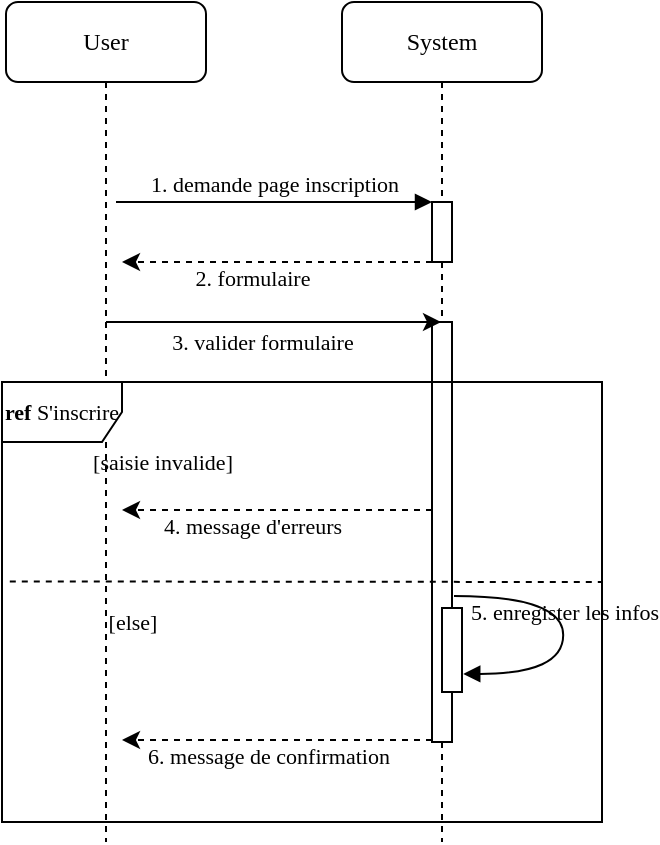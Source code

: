 <mxfile version="19.0.3" type="github">
  <diagram name="Page-1" id="13e1069c-82ec-6db2-03f1-153e76fe0fe0">
    <mxGraphModel dx="782" dy="528" grid="1" gridSize="10" guides="1" tooltips="1" connect="1" arrows="1" fold="1" page="1" pageScale="1" pageWidth="1100" pageHeight="850" background="none" math="0" shadow="0">
      <root>
        <mxCell id="0" />
        <mxCell id="1" parent="0" />
        <mxCell id="7baba1c4bc27f4b0-2" value="System" style="shape=umlLifeline;perimeter=lifelinePerimeter;whiteSpace=wrap;html=1;container=1;collapsible=0;recursiveResize=0;outlineConnect=0;rounded=1;shadow=0;comic=0;labelBackgroundColor=none;strokeWidth=1;fontFamily=Verdana;fontSize=12;align=center;" parent="1" vertex="1">
          <mxGeometry x="240" y="80" width="100" height="420" as="geometry" />
        </mxCell>
        <mxCell id="7baba1c4bc27f4b0-10" value="" style="html=1;points=[];perimeter=orthogonalPerimeter;rounded=0;shadow=0;comic=0;labelBackgroundColor=none;strokeWidth=1;fontFamily=Verdana;fontSize=12;align=center;" parent="7baba1c4bc27f4b0-2" vertex="1">
          <mxGeometry x="45" y="100" width="10" height="30" as="geometry" />
        </mxCell>
        <mxCell id="E-PpELVEflnv67zB8whN-8" value="" style="html=1;points=[];perimeter=orthogonalPerimeter;rounded=0;shadow=0;comic=0;labelBackgroundColor=none;strokeWidth=1;fontFamily=Verdana;fontSize=12;align=center;" vertex="1" parent="7baba1c4bc27f4b0-2">
          <mxGeometry x="45" y="160" width="10" height="210" as="geometry" />
        </mxCell>
        <mxCell id="E-PpELVEflnv67zB8whN-6" style="edgeStyle=orthogonalEdgeStyle;rounded=0;orthogonalLoop=1;jettySize=auto;html=1;fontFamily=Verdana;fontSize=11;" edge="1" parent="1" source="7baba1c4bc27f4b0-8" target="7baba1c4bc27f4b0-2">
          <mxGeometry relative="1" as="geometry">
            <Array as="points">
              <mxPoint x="220" y="240" />
              <mxPoint x="220" y="240" />
            </Array>
          </mxGeometry>
        </mxCell>
        <mxCell id="7baba1c4bc27f4b0-8" value="User" style="shape=umlLifeline;perimeter=lifelinePerimeter;whiteSpace=wrap;html=1;container=1;collapsible=0;recursiveResize=0;outlineConnect=0;rounded=1;shadow=0;comic=0;labelBackgroundColor=none;strokeWidth=1;fontFamily=Verdana;fontSize=12;align=center;" parent="1" vertex="1">
          <mxGeometry x="72" y="80" width="100" height="420" as="geometry" />
        </mxCell>
        <mxCell id="7baba1c4bc27f4b0-11" value="&lt;font style=&quot;font-size: 11px;&quot;&gt;1. demande page inscription&lt;/font&gt;" style="html=1;verticalAlign=bottom;endArrow=block;entryX=0;entryY=0;labelBackgroundColor=none;fontFamily=Verdana;fontSize=12;edgeStyle=elbowEdgeStyle;elbow=vertical;" parent="1" target="7baba1c4bc27f4b0-10" edge="1">
          <mxGeometry relative="1" as="geometry">
            <mxPoint x="127" y="180" as="sourcePoint" />
          </mxGeometry>
        </mxCell>
        <mxCell id="E-PpELVEflnv67zB8whN-3" style="edgeStyle=orthogonalEdgeStyle;rounded=0;orthogonalLoop=1;jettySize=auto;html=1;dashed=1;" edge="1" parent="1" source="7baba1c4bc27f4b0-10">
          <mxGeometry relative="1" as="geometry">
            <mxPoint x="130" y="210" as="targetPoint" />
            <Array as="points">
              <mxPoint x="260" y="210" />
              <mxPoint x="260" y="210" />
            </Array>
          </mxGeometry>
        </mxCell>
        <mxCell id="E-PpELVEflnv67zB8whN-4" value="&lt;font face=&quot;Verdana&quot; style=&quot;font-size: 11px;&quot;&gt;2. formulaire&lt;/font&gt;" style="edgeLabel;html=1;align=center;verticalAlign=middle;resizable=0;points=[];" vertex="1" connectable="0" parent="E-PpELVEflnv67zB8whN-3">
          <mxGeometry x="0.166" y="8" relative="1" as="geometry">
            <mxPoint as="offset" />
          </mxGeometry>
        </mxCell>
        <mxCell id="E-PpELVEflnv67zB8whN-7" value="3. valider formulaire" style="text;html=1;align=center;verticalAlign=middle;resizable=0;points=[];autosize=1;strokeColor=none;fillColor=none;fontSize=11;fontFamily=Verdana;" vertex="1" parent="1">
          <mxGeometry x="135" y="240" width="130" height="20" as="geometry" />
        </mxCell>
        <mxCell id="E-PpELVEflnv67zB8whN-10" value="&lt;b&gt;ref &lt;/b&gt;S&#39;inscrire" style="shape=umlFrame;whiteSpace=wrap;html=1;fontFamily=Verdana;fontSize=11;" vertex="1" parent="1">
          <mxGeometry x="70" y="270" width="300" height="220" as="geometry" />
        </mxCell>
        <mxCell id="E-PpELVEflnv67zB8whN-12" style="edgeStyle=orthogonalEdgeStyle;rounded=0;orthogonalLoop=1;jettySize=auto;html=1;dashed=1;" edge="1" parent="1">
          <mxGeometry relative="1" as="geometry">
            <mxPoint x="285" y="334" as="sourcePoint" />
            <mxPoint x="130" y="334" as="targetPoint" />
            <Array as="points">
              <mxPoint x="260" y="334" />
              <mxPoint x="260" y="334" />
            </Array>
          </mxGeometry>
        </mxCell>
        <mxCell id="E-PpELVEflnv67zB8whN-13" value="&lt;font face=&quot;Verdana&quot; style=&quot;font-size: 11px;&quot;&gt;4. message d&#39;erreurs&lt;/font&gt;" style="edgeLabel;html=1;align=center;verticalAlign=middle;resizable=0;points=[];" vertex="1" connectable="0" parent="E-PpELVEflnv67zB8whN-12">
          <mxGeometry x="0.166" y="8" relative="1" as="geometry">
            <mxPoint as="offset" />
          </mxGeometry>
        </mxCell>
        <mxCell id="E-PpELVEflnv67zB8whN-14" value="[saisie invalide]" style="text;html=1;align=center;verticalAlign=middle;resizable=0;points=[];autosize=1;strokeColor=none;fillColor=none;fontSize=11;fontFamily=Verdana;" vertex="1" parent="1">
          <mxGeometry x="100" y="300" width="100" height="20" as="geometry" />
        </mxCell>
        <mxCell id="E-PpELVEflnv67zB8whN-15" value="" style="endArrow=none;dashed=1;html=1;rounded=0;fontFamily=Verdana;fontSize=11;exitX=0.013;exitY=0.467;exitDx=0;exitDy=0;exitPerimeter=0;" edge="1" parent="1">
          <mxGeometry width="50" height="50" relative="1" as="geometry">
            <mxPoint x="73.9" y="369.74" as="sourcePoint" />
            <mxPoint x="370" y="370" as="targetPoint" />
          </mxGeometry>
        </mxCell>
        <mxCell id="E-PpELVEflnv67zB8whN-16" value="&lt;font style=&quot;font-size: 11px;&quot;&gt;5. enregister les infos&lt;/font&gt;" style="html=1;verticalAlign=bottom;endArrow=block;labelBackgroundColor=none;fontFamily=Verdana;fontSize=12;elbow=vertical;edgeStyle=orthogonalEdgeStyle;curved=1;entryX=1;entryY=0.286;entryPerimeter=0;" edge="1" parent="1">
          <mxGeometry relative="1" as="geometry">
            <mxPoint x="296" y="377" as="sourcePoint" />
            <mxPoint x="300.62" y="415.96" as="targetPoint" />
            <Array as="points">
              <mxPoint x="350.62" y="377.94" />
              <mxPoint x="350.62" y="415.94" />
            </Array>
          </mxGeometry>
        </mxCell>
        <mxCell id="E-PpELVEflnv67zB8whN-17" value="" style="html=1;points=[];perimeter=orthogonalPerimeter;rounded=0;shadow=0;comic=0;labelBackgroundColor=none;strokeWidth=1;fontFamily=Verdana;fontSize=12;align=center;" vertex="1" parent="1">
          <mxGeometry x="290" y="383" width="10" height="42" as="geometry" />
        </mxCell>
        <mxCell id="E-PpELVEflnv67zB8whN-20" value="[else]" style="text;html=1;align=center;verticalAlign=middle;resizable=0;points=[];autosize=1;strokeColor=none;fillColor=none;fontSize=11;fontFamily=Verdana;" vertex="1" parent="1">
          <mxGeometry x="110" y="380" width="50" height="20" as="geometry" />
        </mxCell>
        <mxCell id="E-PpELVEflnv67zB8whN-21" style="edgeStyle=orthogonalEdgeStyle;rounded=0;orthogonalLoop=1;jettySize=auto;html=1;dashed=1;" edge="1" parent="1">
          <mxGeometry relative="1" as="geometry">
            <mxPoint x="285" y="449" as="sourcePoint" />
            <mxPoint x="130" y="449" as="targetPoint" />
            <Array as="points">
              <mxPoint x="260" y="449" />
              <mxPoint x="260" y="449" />
            </Array>
          </mxGeometry>
        </mxCell>
        <mxCell id="E-PpELVEflnv67zB8whN-22" value="&lt;font face=&quot;Verdana&quot; style=&quot;font-size: 11px;&quot;&gt;6. message de confirmation&lt;/font&gt;" style="edgeLabel;html=1;align=center;verticalAlign=middle;resizable=0;points=[];" vertex="1" connectable="0" parent="E-PpELVEflnv67zB8whN-21">
          <mxGeometry x="0.166" y="8" relative="1" as="geometry">
            <mxPoint x="8" as="offset" />
          </mxGeometry>
        </mxCell>
      </root>
    </mxGraphModel>
  </diagram>
</mxfile>
